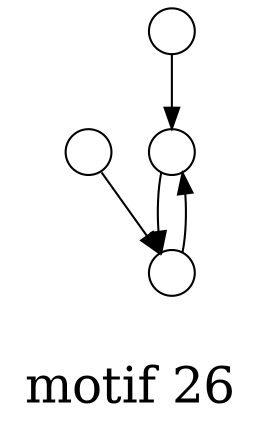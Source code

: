 /*****
motif 26
*****/

digraph G {
  graph [splines=false overlap=false]
  node  [shape=ellipse, width=0.3, height=0.3, label=""]
  0 ;
  1 ;
  2 ;
  3 ;
  0 -> 1;
  1 -> 0;
  2 -> 0;
  3 -> 1;
  label = "\nmotif 26\n";  fontsize=24;
}

